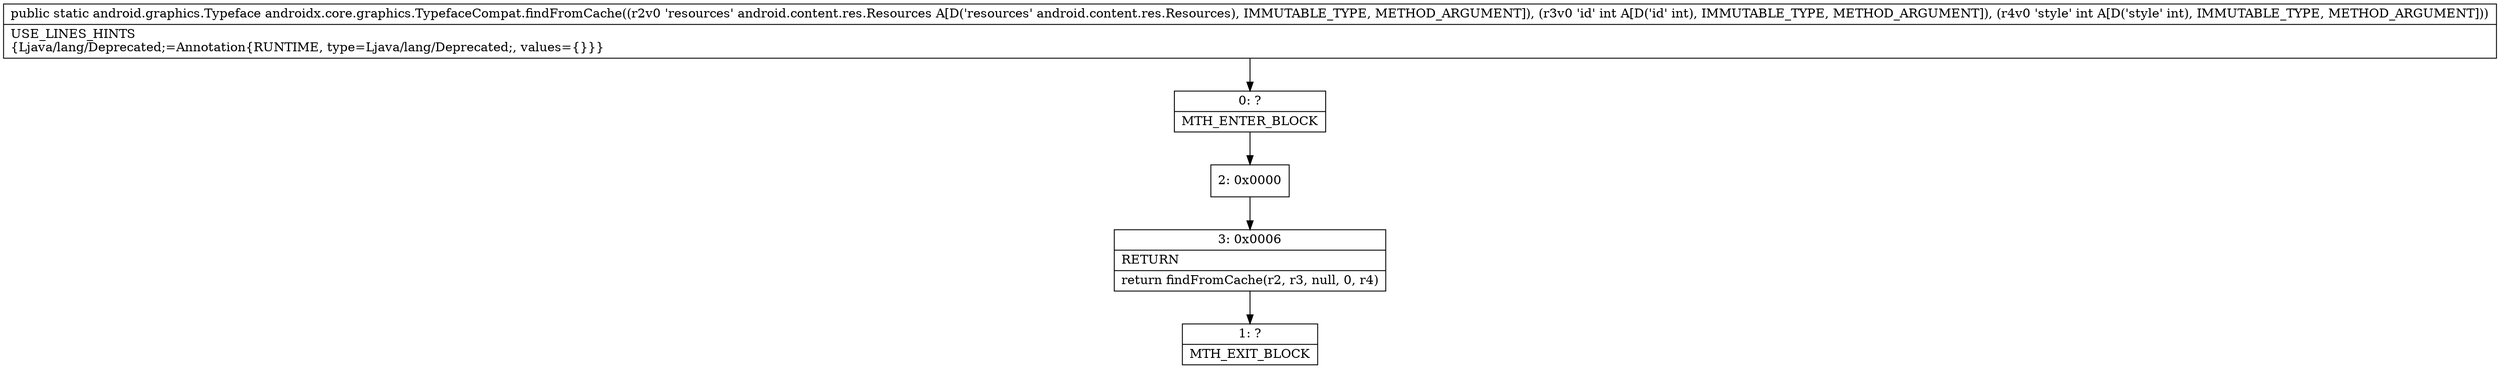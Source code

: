 digraph "CFG forandroidx.core.graphics.TypefaceCompat.findFromCache(Landroid\/content\/res\/Resources;II)Landroid\/graphics\/Typeface;" {
Node_0 [shape=record,label="{0\:\ ?|MTH_ENTER_BLOCK\l}"];
Node_2 [shape=record,label="{2\:\ 0x0000}"];
Node_3 [shape=record,label="{3\:\ 0x0006|RETURN\l|return findFromCache(r2, r3, null, 0, r4)\l}"];
Node_1 [shape=record,label="{1\:\ ?|MTH_EXIT_BLOCK\l}"];
MethodNode[shape=record,label="{public static android.graphics.Typeface androidx.core.graphics.TypefaceCompat.findFromCache((r2v0 'resources' android.content.res.Resources A[D('resources' android.content.res.Resources), IMMUTABLE_TYPE, METHOD_ARGUMENT]), (r3v0 'id' int A[D('id' int), IMMUTABLE_TYPE, METHOD_ARGUMENT]), (r4v0 'style' int A[D('style' int), IMMUTABLE_TYPE, METHOD_ARGUMENT]))  | USE_LINES_HINTS\l\{Ljava\/lang\/Deprecated;=Annotation\{RUNTIME, type=Ljava\/lang\/Deprecated;, values=\{\}\}\}\l}"];
MethodNode -> Node_0;Node_0 -> Node_2;
Node_2 -> Node_3;
Node_3 -> Node_1;
}

